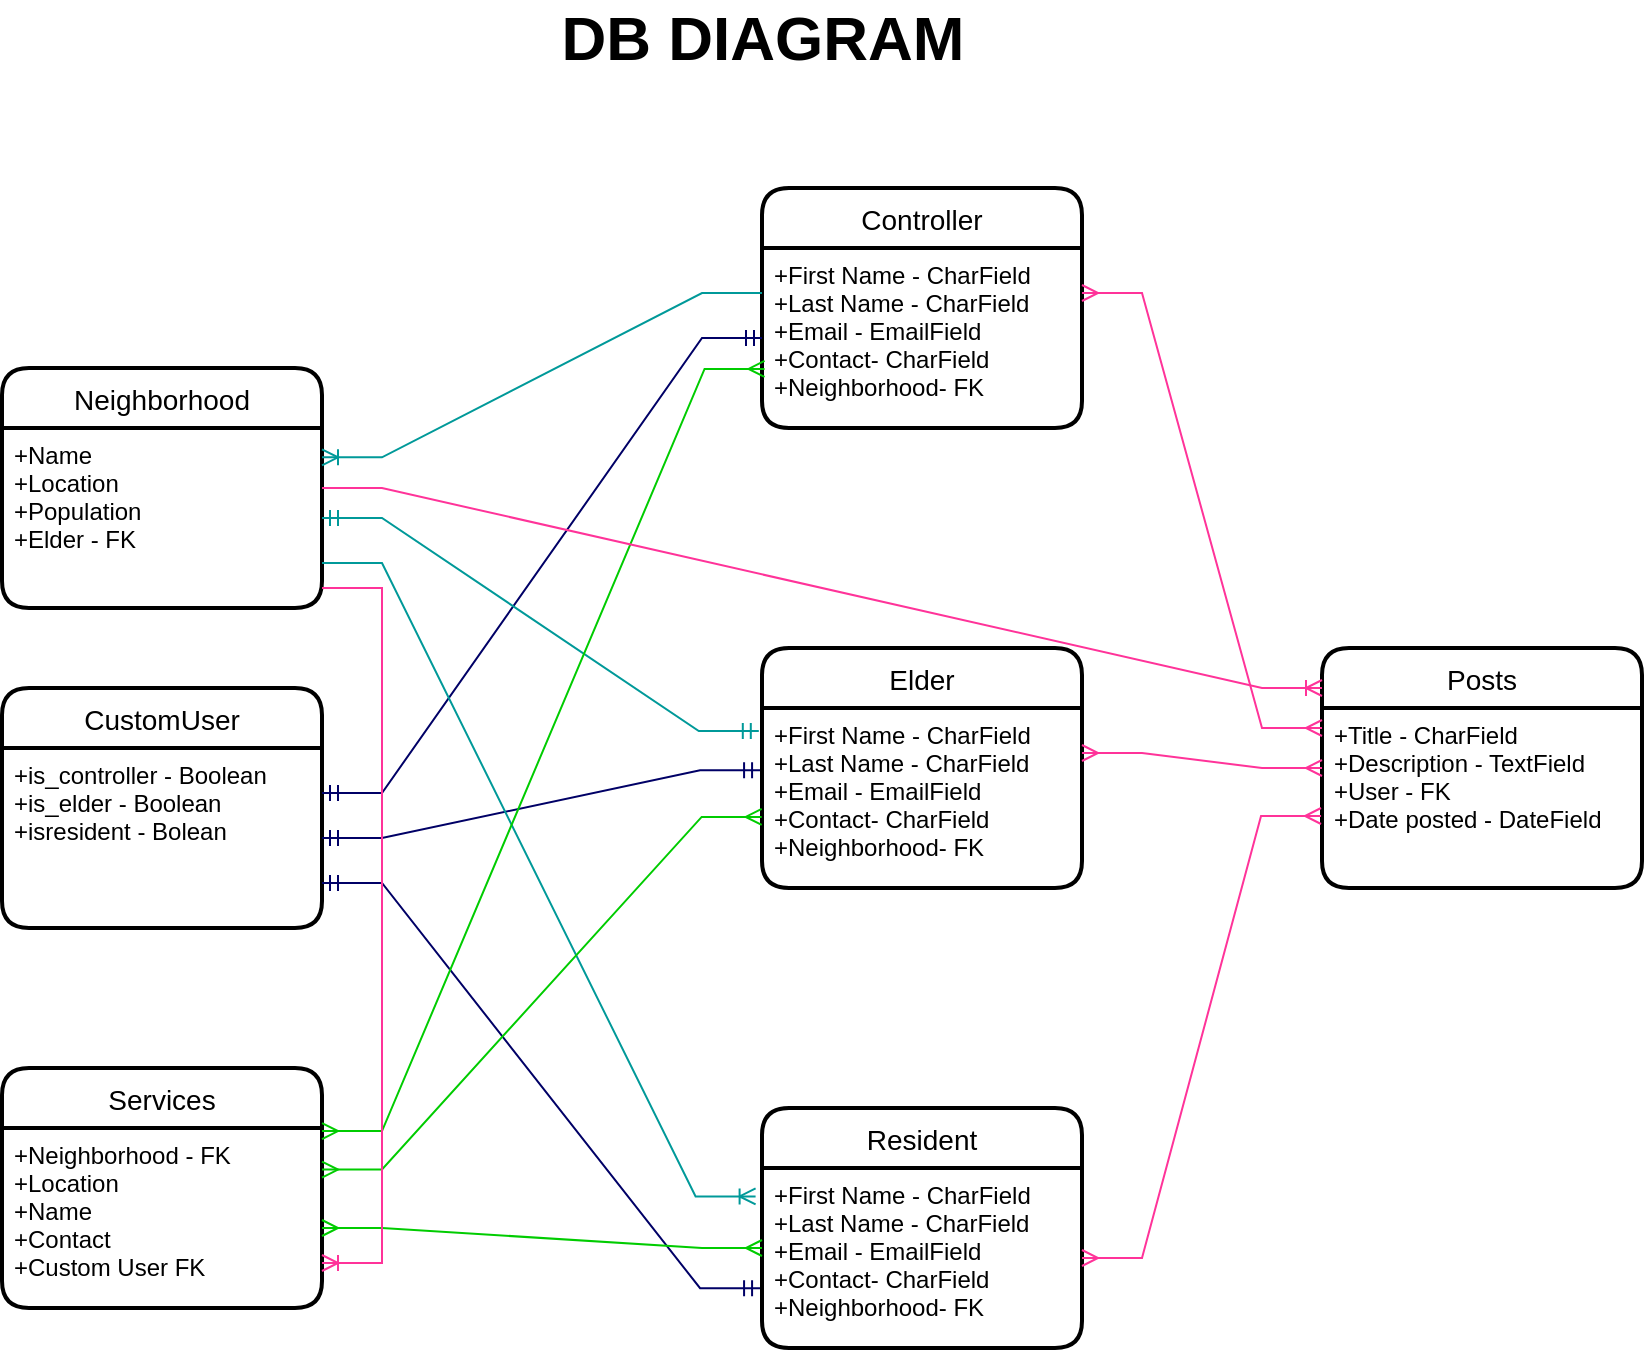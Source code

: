 <mxfile version="20.0.1" type="github">
  <diagram id="EXZT-ICQkFPjn3lPqpmB" name="Page-1">
    <mxGraphModel dx="1030" dy="1803" grid="1" gridSize="10" guides="1" tooltips="1" connect="1" arrows="1" fold="1" page="1" pageScale="1" pageWidth="850" pageHeight="1100" math="0" shadow="0">
      <root>
        <mxCell id="0" />
        <mxCell id="1" parent="0" />
        <mxCell id="orOQ1NgVfUw4ZZZ5vbPm-1" value="CustomUser" style="swimlane;childLayout=stackLayout;horizontal=1;startSize=30;horizontalStack=0;rounded=1;fontSize=14;fontStyle=0;strokeWidth=2;resizeParent=0;resizeLast=1;shadow=0;dashed=0;align=center;" vertex="1" parent="1">
          <mxGeometry x="20" y="130" width="160" height="120" as="geometry" />
        </mxCell>
        <mxCell id="orOQ1NgVfUw4ZZZ5vbPm-2" value="+is_controller - Boolean&#xa;+is_elder - Boolean&#xa;+isresident - Bolean" style="align=left;strokeColor=none;fillColor=none;spacingLeft=4;fontSize=12;verticalAlign=top;resizable=0;rotatable=0;part=1;" vertex="1" parent="orOQ1NgVfUw4ZZZ5vbPm-1">
          <mxGeometry y="30" width="160" height="90" as="geometry" />
        </mxCell>
        <mxCell id="orOQ1NgVfUw4ZZZ5vbPm-5" value="Elder" style="swimlane;childLayout=stackLayout;horizontal=1;startSize=30;horizontalStack=0;rounded=1;fontSize=14;fontStyle=0;strokeWidth=2;resizeParent=0;resizeLast=1;shadow=0;dashed=0;align=center;fontColor=#000000;" vertex="1" parent="1">
          <mxGeometry x="400" y="110" width="160" height="120" as="geometry" />
        </mxCell>
        <mxCell id="orOQ1NgVfUw4ZZZ5vbPm-6" value="+First Name - CharField&#xa;+Last Name - CharField&#xa;+Email - EmailField&#xa;+Contact- CharField&#xa;+Neighborhood- FK" style="align=left;strokeColor=none;fillColor=none;spacingLeft=4;fontSize=12;verticalAlign=top;resizable=0;rotatable=0;part=1;fontColor=#000000;" vertex="1" parent="orOQ1NgVfUw4ZZZ5vbPm-5">
          <mxGeometry y="30" width="160" height="90" as="geometry" />
        </mxCell>
        <mxCell id="orOQ1NgVfUw4ZZZ5vbPm-7" value="Resident" style="swimlane;childLayout=stackLayout;horizontal=1;startSize=30;horizontalStack=0;rounded=1;fontSize=14;fontStyle=0;strokeWidth=2;resizeParent=0;resizeLast=1;shadow=0;dashed=0;align=center;fontColor=#000000;" vertex="1" parent="1">
          <mxGeometry x="400" y="340" width="160" height="120" as="geometry" />
        </mxCell>
        <mxCell id="orOQ1NgVfUw4ZZZ5vbPm-8" value="+First Name - CharField&#xa;+Last Name - CharField&#xa;+Email - EmailField&#xa;+Contact- CharField&#xa;+Neighborhood- FK" style="align=left;strokeColor=none;fillColor=none;spacingLeft=4;fontSize=12;verticalAlign=top;resizable=0;rotatable=0;part=1;fontColor=#000000;" vertex="1" parent="orOQ1NgVfUw4ZZZ5vbPm-7">
          <mxGeometry y="30" width="160" height="90" as="geometry" />
        </mxCell>
        <mxCell id="orOQ1NgVfUw4ZZZ5vbPm-11" value="Controller" style="swimlane;childLayout=stackLayout;horizontal=1;startSize=30;horizontalStack=0;rounded=1;fontSize=14;fontStyle=0;strokeWidth=2;resizeParent=0;resizeLast=1;shadow=0;dashed=0;align=center;fontColor=#000000;" vertex="1" parent="1">
          <mxGeometry x="400" y="-120" width="160" height="120" as="geometry" />
        </mxCell>
        <mxCell id="orOQ1NgVfUw4ZZZ5vbPm-12" value="+First Name - CharField&#xa;+Last Name - CharField&#xa;+Email - EmailField&#xa;+Contact- CharField&#xa;+Neighborhood- FK" style="align=left;strokeColor=none;fillColor=none;spacingLeft=4;fontSize=12;verticalAlign=top;resizable=0;rotatable=0;part=1;fontColor=#000000;" vertex="1" parent="orOQ1NgVfUw4ZZZ5vbPm-11">
          <mxGeometry y="30" width="160" height="90" as="geometry" />
        </mxCell>
        <mxCell id="orOQ1NgVfUw4ZZZ5vbPm-15" value="" style="edgeStyle=entityRelationEdgeStyle;fontSize=12;html=1;endArrow=ERmandOne;startArrow=ERmandOne;rounded=0;fontColor=#000000;strokeColor=#000066;exitX=1;exitY=0.25;exitDx=0;exitDy=0;entryX=0;entryY=0.5;entryDx=0;entryDy=0;" edge="1" parent="1" source="orOQ1NgVfUw4ZZZ5vbPm-2" target="orOQ1NgVfUw4ZZZ5vbPm-12">
          <mxGeometry width="100" height="100" relative="1" as="geometry">
            <mxPoint x="170" y="190" as="sourcePoint" />
            <mxPoint x="270" y="90" as="targetPoint" />
          </mxGeometry>
        </mxCell>
        <mxCell id="orOQ1NgVfUw4ZZZ5vbPm-16" value="" style="edgeStyle=entityRelationEdgeStyle;fontSize=12;html=1;endArrow=ERmandOne;startArrow=ERmandOne;rounded=0;fontColor=#000000;strokeColor=#000066;exitX=1;exitY=0.75;exitDx=0;exitDy=0;entryX=-0.006;entryY=0.668;entryDx=0;entryDy=0;entryPerimeter=0;" edge="1" parent="1" source="orOQ1NgVfUw4ZZZ5vbPm-2" target="orOQ1NgVfUw4ZZZ5vbPm-8">
          <mxGeometry width="100" height="100" relative="1" as="geometry">
            <mxPoint x="180" y="247" as="sourcePoint" />
            <mxPoint x="265" y="330" as="targetPoint" />
          </mxGeometry>
        </mxCell>
        <mxCell id="orOQ1NgVfUw4ZZZ5vbPm-18" value="" style="edgeStyle=entityRelationEdgeStyle;fontSize=12;html=1;endArrow=ERmandOne;startArrow=ERmandOne;rounded=0;fontColor=#000000;strokeColor=#000066;entryX=-0.006;entryY=0.346;entryDx=0;entryDy=0;exitX=1;exitY=0.5;exitDx=0;exitDy=0;entryPerimeter=0;" edge="1" parent="1" source="orOQ1NgVfUw4ZZZ5vbPm-2" target="orOQ1NgVfUw4ZZZ5vbPm-6">
          <mxGeometry width="100" height="100" relative="1" as="geometry">
            <mxPoint x="180" y="230" as="sourcePoint" />
            <mxPoint x="280" y="200" as="targetPoint" />
          </mxGeometry>
        </mxCell>
        <mxCell id="orOQ1NgVfUw4ZZZ5vbPm-19" value="Neighborhood" style="swimlane;childLayout=stackLayout;horizontal=1;startSize=30;horizontalStack=0;rounded=1;fontSize=14;fontStyle=0;strokeWidth=2;resizeParent=0;resizeLast=1;shadow=0;dashed=0;align=center;fontColor=#000000;" vertex="1" parent="1">
          <mxGeometry x="20" y="-30" width="160" height="120" as="geometry" />
        </mxCell>
        <mxCell id="orOQ1NgVfUw4ZZZ5vbPm-20" value="+Name&#xa;+Location&#xa;+Population&#xa;+Elder - FK" style="align=left;strokeColor=none;fillColor=none;spacingLeft=4;fontSize=12;verticalAlign=top;resizable=0;rotatable=0;part=1;fontColor=#000000;" vertex="1" parent="orOQ1NgVfUw4ZZZ5vbPm-19">
          <mxGeometry y="30" width="160" height="90" as="geometry" />
        </mxCell>
        <mxCell id="orOQ1NgVfUw4ZZZ5vbPm-21" value="Services" style="swimlane;childLayout=stackLayout;horizontal=1;startSize=30;horizontalStack=0;rounded=1;fontSize=14;fontStyle=0;strokeWidth=2;resizeParent=0;resizeLast=1;shadow=0;dashed=0;align=center;fontColor=#000000;" vertex="1" parent="1">
          <mxGeometry x="20" y="320" width="160" height="120" as="geometry" />
        </mxCell>
        <mxCell id="orOQ1NgVfUw4ZZZ5vbPm-22" value="+Neighborhood - FK&#xa;+Location&#xa;+Name&#xa;+Contact&#xa;+Custom User FK" style="align=left;strokeColor=none;fillColor=none;spacingLeft=4;fontSize=12;verticalAlign=top;resizable=0;rotatable=0;part=1;fontColor=#000000;" vertex="1" parent="orOQ1NgVfUw4ZZZ5vbPm-21">
          <mxGeometry y="30" width="160" height="90" as="geometry" />
        </mxCell>
        <mxCell id="orOQ1NgVfUw4ZZZ5vbPm-23" value="" style="edgeStyle=entityRelationEdgeStyle;fontSize=12;html=1;endArrow=ERmandOne;startArrow=ERmandOne;rounded=0;fontColor=#000000;strokeColor=#009999;entryX=-0.01;entryY=0.128;entryDx=0;entryDy=0;exitX=1;exitY=0.5;exitDx=0;exitDy=0;entryPerimeter=0;" edge="1" parent="1" source="orOQ1NgVfUw4ZZZ5vbPm-20" target="orOQ1NgVfUw4ZZZ5vbPm-6">
          <mxGeometry width="100" height="100" relative="1" as="geometry">
            <mxPoint x="180" y="60" as="sourcePoint" />
            <mxPoint x="260" y="180" as="targetPoint" />
          </mxGeometry>
        </mxCell>
        <mxCell id="orOQ1NgVfUw4ZZZ5vbPm-26" value="" style="edgeStyle=entityRelationEdgeStyle;fontSize=12;html=1;endArrow=ERoneToMany;rounded=0;fontColor=#000000;strokeColor=#009999;exitX=0;exitY=0.25;exitDx=0;exitDy=0;entryX=1;entryY=0.163;entryDx=0;entryDy=0;entryPerimeter=0;" edge="1" parent="1" source="orOQ1NgVfUw4ZZZ5vbPm-12" target="orOQ1NgVfUw4ZZZ5vbPm-20">
          <mxGeometry width="100" height="100" relative="1" as="geometry">
            <mxPoint x="200" y="-50" as="sourcePoint" />
            <mxPoint x="300" y="-150" as="targetPoint" />
          </mxGeometry>
        </mxCell>
        <mxCell id="orOQ1NgVfUw4ZZZ5vbPm-27" value="" style="edgeStyle=entityRelationEdgeStyle;fontSize=12;html=1;endArrow=ERoneToMany;rounded=0;fontColor=#000000;strokeColor=#009999;exitX=1;exitY=0.75;exitDx=0;exitDy=0;entryX=-0.02;entryY=0.158;entryDx=0;entryDy=0;entryPerimeter=0;" edge="1" parent="1" source="orOQ1NgVfUw4ZZZ5vbPm-20" target="orOQ1NgVfUw4ZZZ5vbPm-8">
          <mxGeometry width="100" height="100" relative="1" as="geometry">
            <mxPoint x="180" y="80" as="sourcePoint" />
            <mxPoint x="450" y="450" as="targetPoint" />
          </mxGeometry>
        </mxCell>
        <mxCell id="orOQ1NgVfUw4ZZZ5vbPm-28" value="" style="edgeStyle=entityRelationEdgeStyle;fontSize=12;html=1;endArrow=ERmany;startArrow=ERmany;rounded=0;fontColor=#000000;strokeColor=#00CC00;" edge="1" parent="1">
          <mxGeometry width="100" height="100" relative="1" as="geometry">
            <mxPoint x="180" y="400" as="sourcePoint" />
            <mxPoint x="400" y="410" as="targetPoint" />
          </mxGeometry>
        </mxCell>
        <mxCell id="orOQ1NgVfUw4ZZZ5vbPm-29" value="" style="edgeStyle=entityRelationEdgeStyle;fontSize=12;html=1;endArrow=ERmany;startArrow=ERmany;rounded=0;fontColor=#000000;strokeColor=#00CC00;entryX=-0.001;entryY=0.605;entryDx=0;entryDy=0;entryPerimeter=0;" edge="1" parent="1" target="orOQ1NgVfUw4ZZZ5vbPm-6">
          <mxGeometry width="100" height="100" relative="1" as="geometry">
            <mxPoint x="180" y="370.77" as="sourcePoint" />
            <mxPoint x="262.12" y="269.23" as="targetPoint" />
          </mxGeometry>
        </mxCell>
        <mxCell id="orOQ1NgVfUw4ZZZ5vbPm-30" value="" style="edgeStyle=entityRelationEdgeStyle;fontSize=12;html=1;endArrow=ERmany;startArrow=ERmany;rounded=0;fontColor=#000000;strokeColor=#00CC00;entryX=0.008;entryY=0.672;entryDx=0;entryDy=0;entryPerimeter=0;" edge="1" parent="1" target="orOQ1NgVfUw4ZZZ5vbPm-12">
          <mxGeometry width="100" height="100" relative="1" as="geometry">
            <mxPoint x="180" y="351.54" as="sourcePoint" />
            <mxPoint x="262.12" y="250.0" as="targetPoint" />
          </mxGeometry>
        </mxCell>
        <mxCell id="orOQ1NgVfUw4ZZZ5vbPm-34" value="" style="edgeStyle=entityRelationEdgeStyle;fontSize=12;html=1;endArrow=ERoneToMany;rounded=0;fontColor=#000000;strokeColor=#FF3399;entryX=1;entryY=0.75;entryDx=0;entryDy=0;" edge="1" parent="1" target="orOQ1NgVfUw4ZZZ5vbPm-22">
          <mxGeometry width="100" height="100" relative="1" as="geometry">
            <mxPoint x="180" y="80" as="sourcePoint" />
            <mxPoint x="-110.8" y="99.81" as="targetPoint" />
          </mxGeometry>
        </mxCell>
        <mxCell id="orOQ1NgVfUw4ZZZ5vbPm-36" value="Posts" style="swimlane;childLayout=stackLayout;horizontal=1;startSize=30;horizontalStack=0;rounded=1;fontSize=14;fontStyle=0;strokeWidth=2;resizeParent=0;resizeLast=1;shadow=0;dashed=0;align=center;fontColor=#000000;" vertex="1" parent="1">
          <mxGeometry x="680" y="110" width="160" height="120" as="geometry" />
        </mxCell>
        <mxCell id="orOQ1NgVfUw4ZZZ5vbPm-37" value="+Title - CharField&#xa;+Description - TextField&#xa;+User - FK&#xa;+Date posted - DateField" style="align=left;strokeColor=none;fillColor=none;spacingLeft=4;fontSize=12;verticalAlign=top;resizable=0;rotatable=0;part=1;fontColor=#000000;" vertex="1" parent="orOQ1NgVfUw4ZZZ5vbPm-36">
          <mxGeometry y="30" width="160" height="90" as="geometry" />
        </mxCell>
        <mxCell id="orOQ1NgVfUw4ZZZ5vbPm-39" value="" style="edgeStyle=entityRelationEdgeStyle;fontSize=12;html=1;endArrow=ERmany;startArrow=ERmany;rounded=0;fontColor=#000000;strokeColor=#FF3399;exitX=1;exitY=0.5;exitDx=0;exitDy=0;entryX=-0.003;entryY=0.6;entryDx=0;entryDy=0;entryPerimeter=0;" edge="1" parent="1" source="orOQ1NgVfUw4ZZZ5vbPm-8" target="orOQ1NgVfUw4ZZZ5vbPm-37">
          <mxGeometry width="100" height="100" relative="1" as="geometry">
            <mxPoint x="580" y="280" as="sourcePoint" />
            <mxPoint x="680" y="180" as="targetPoint" />
          </mxGeometry>
        </mxCell>
        <mxCell id="orOQ1NgVfUw4ZZZ5vbPm-40" value="" style="edgeStyle=entityRelationEdgeStyle;fontSize=12;html=1;endArrow=ERmany;startArrow=ERmany;rounded=0;fontColor=#000000;strokeColor=#FF3399;exitX=1;exitY=0.25;exitDx=0;exitDy=0;" edge="1" parent="1" source="orOQ1NgVfUw4ZZZ5vbPm-6">
          <mxGeometry width="100" height="100" relative="1" as="geometry">
            <mxPoint x="560" y="395" as="sourcePoint" />
            <mxPoint x="680" y="170" as="targetPoint" />
          </mxGeometry>
        </mxCell>
        <mxCell id="orOQ1NgVfUw4ZZZ5vbPm-41" value="" style="edgeStyle=entityRelationEdgeStyle;fontSize=12;html=1;endArrow=ERmany;startArrow=ERmany;rounded=0;fontColor=#000000;strokeColor=#FF3399;exitX=1;exitY=0.25;exitDx=0;exitDy=0;" edge="1" parent="1" source="orOQ1NgVfUw4ZZZ5vbPm-12">
          <mxGeometry width="100" height="100" relative="1" as="geometry">
            <mxPoint x="560" y="385" as="sourcePoint" />
            <mxPoint x="680" y="150" as="targetPoint" />
          </mxGeometry>
        </mxCell>
        <mxCell id="orOQ1NgVfUw4ZZZ5vbPm-42" value="" style="edgeStyle=entityRelationEdgeStyle;fontSize=12;html=1;endArrow=ERoneToMany;rounded=0;fontColor=#000000;strokeColor=#FF3399;" edge="1" parent="1">
          <mxGeometry width="100" height="100" relative="1" as="geometry">
            <mxPoint x="180" y="30" as="sourcePoint" />
            <mxPoint x="680" y="130" as="targetPoint" />
          </mxGeometry>
        </mxCell>
        <mxCell id="orOQ1NgVfUw4ZZZ5vbPm-43" value="&lt;b&gt;&lt;font style=&quot;font-size: 31px;&quot;&gt;DB DIAGRAM&lt;/font&gt;&lt;/b&gt;" style="text;html=1;resizable=0;autosize=1;align=center;verticalAlign=middle;points=[];fillColor=none;strokeColor=none;rounded=0;fontColor=#000000;" vertex="1" parent="1">
          <mxGeometry x="290" y="-210" width="220" height="30" as="geometry" />
        </mxCell>
      </root>
    </mxGraphModel>
  </diagram>
</mxfile>
